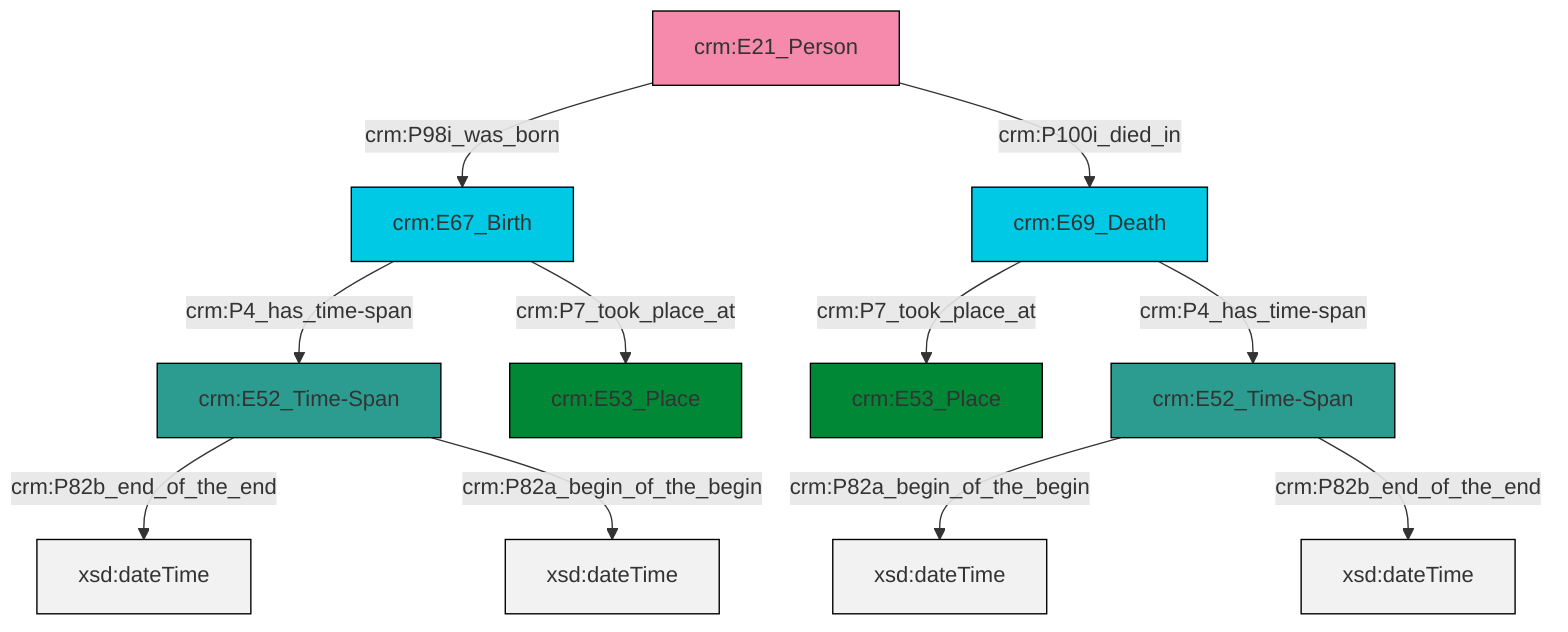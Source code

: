 graph TD
classDef Literal fill:#f2f2f2,stroke:#000000;
classDef CRM_Entity fill:#FFFFFF,stroke:#000000;
classDef Temporal_Entity fill:#00C9E6, stroke:#000000;
classDef Type fill:#E18312, stroke:#000000;
classDef Time-Span fill:#2C9C91, stroke:#000000;
classDef Appellation fill:#FFEB7F, stroke:#000000;
classDef Place fill:#008836, stroke:#000000;
classDef Persistent_Item fill:#B266B2, stroke:#000000;
classDef Conceptual_Object fill:#FFD700, stroke:#000000;
classDef Physical_Thing fill:#D2B48C, stroke:#000000;
classDef Actor fill:#f58aad, stroke:#000000;
classDef PC_Classes fill:#4ce600, stroke:#000000;
classDef Multi fill:#cccccc,stroke:#000000;

0["crm:E52_Time-Span"]:::Time-Span -->|crm:P82b_end_of_the_end| 1[xsd:dateTime]:::Literal
0["crm:E52_Time-Span"]:::Time-Span -->|crm:P82a_begin_of_the_begin| 2[xsd:dateTime]:::Literal
3["crm:E21_Person"]:::Actor -->|crm:P98i_was_born| 4["crm:E67_Birth"]:::Temporal_Entity
7["crm:E69_Death"]:::Temporal_Entity -->|crm:P7_took_place_at| 8["crm:E53_Place"]:::Place
4["crm:E67_Birth"]:::Temporal_Entity -->|crm:P4_has_time-span| 0["crm:E52_Time-Span"]:::Time-Span
7["crm:E69_Death"]:::Temporal_Entity -->|crm:P4_has_time-span| 10["crm:E52_Time-Span"]:::Time-Span
4["crm:E67_Birth"]:::Temporal_Entity -->|crm:P7_took_place_at| 11["crm:E53_Place"]:::Place
3["crm:E21_Person"]:::Actor -->|crm:P100i_died_in| 7["crm:E69_Death"]:::Temporal_Entity
10["crm:E52_Time-Span"]:::Time-Span -->|crm:P82a_begin_of_the_begin| 16[xsd:dateTime]:::Literal
10["crm:E52_Time-Span"]:::Time-Span -->|crm:P82b_end_of_the_end| 17[xsd:dateTime]:::Literal